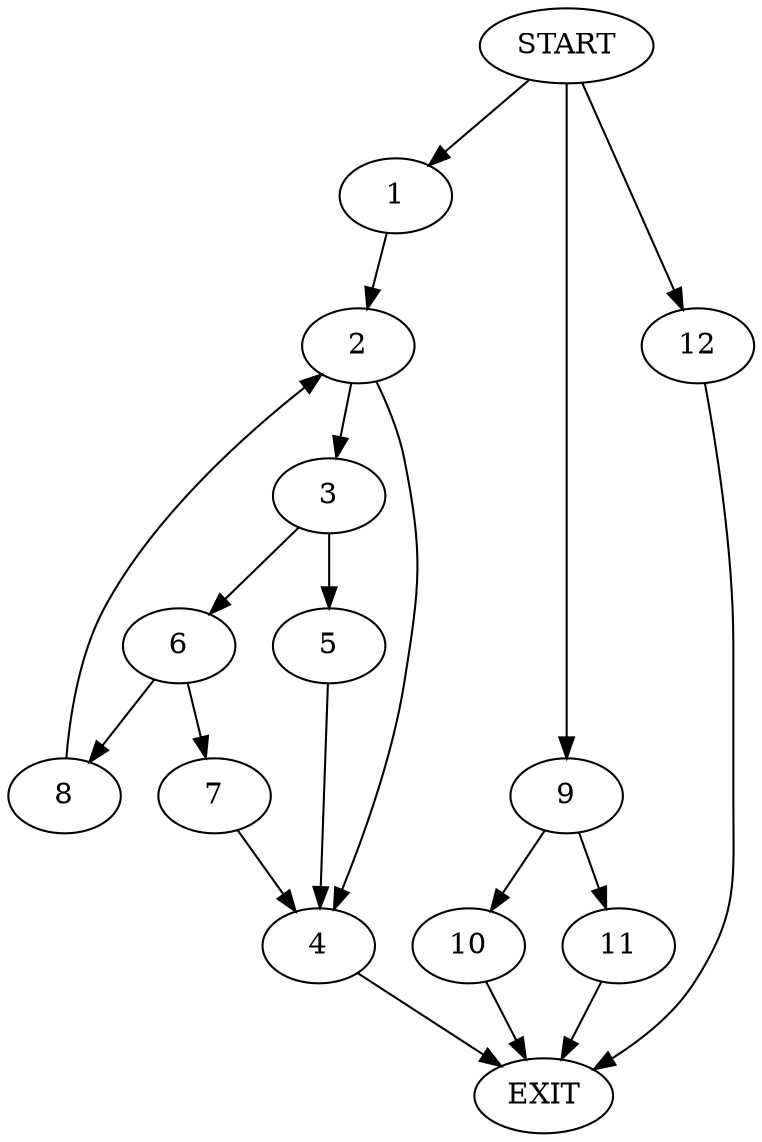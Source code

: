 digraph {
0 [label="START"]
13 [label="EXIT"]
0 -> 1
1 -> 2
2 -> 3
2 -> 4
3 -> 5
3 -> 6
4 -> 13
5 -> 4
6 -> 7
6 -> 8
8 -> 2
7 -> 4
0 -> 9
9 -> 10
9 -> 11
11 -> 13
10 -> 13
0 -> 12
12 -> 13
}
